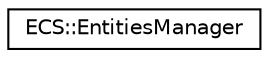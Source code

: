 digraph "Graphical Class Hierarchy"
{
 // LATEX_PDF_SIZE
  edge [fontname="Helvetica",fontsize="10",labelfontname="Helvetica",labelfontsize="10"];
  node [fontname="Helvetica",fontsize="10",shape=record];
  rankdir="LR";
  Node0 [label="ECS::EntitiesManager",height=0.2,width=0.4,color="black", fillcolor="white", style="filled",URL="$classECS_1_1EntitiesManager.html",tooltip=" "];
}
